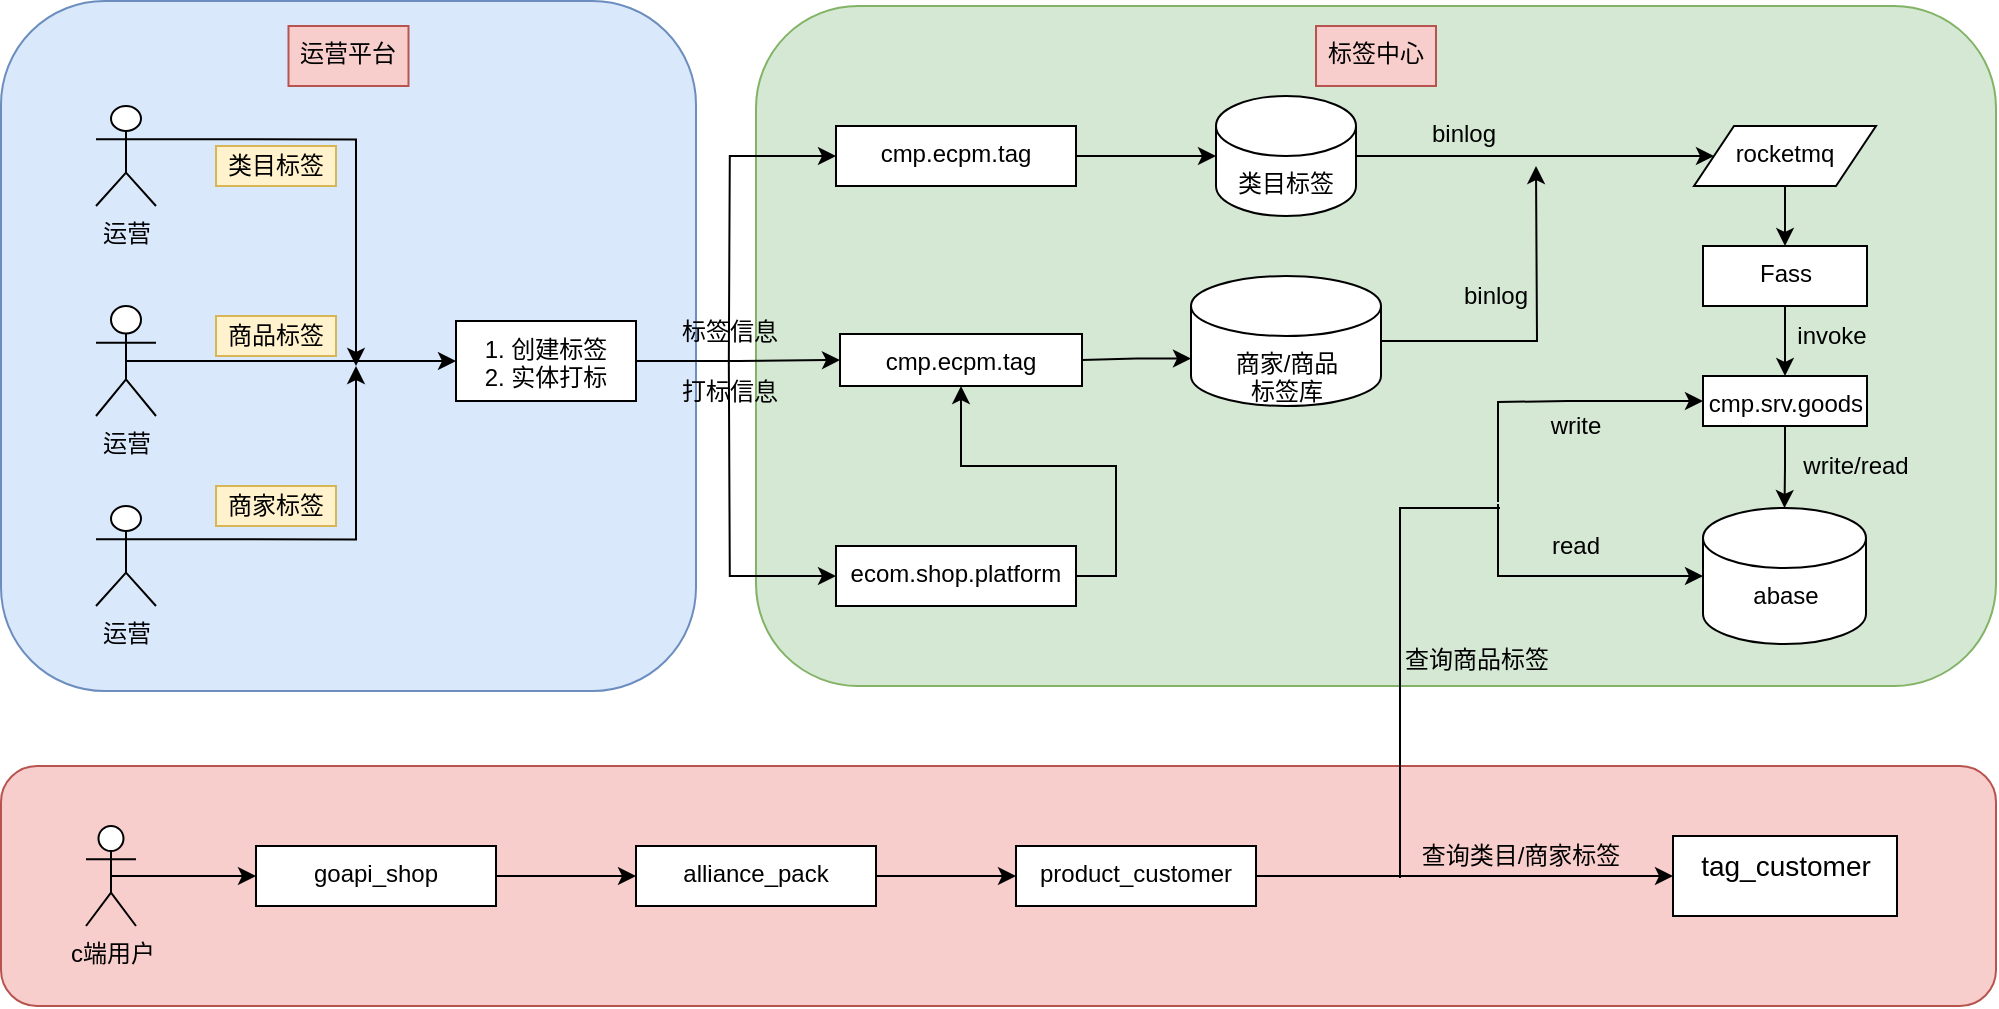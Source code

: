 <mxfile version="14.7.2" type="github">
  <diagram id="BB7XbYbS8ygQ2GhtSa3Q" name="Page-1">
    <mxGraphModel dx="1113" dy="760" grid="0" gridSize="10" guides="1" tooltips="1" connect="1" arrows="1" fold="1" page="1" pageScale="1" pageWidth="2336" pageHeight="1654" math="0" shadow="0">
      <root>
        <mxCell id="0" />
        <mxCell id="1" parent="0" />
        <mxCell id="x5FEee_XjgUS8_5zKWIf-84" value="" style="rounded=1;whiteSpace=wrap;html=1;verticalAlign=top;fillColor=#f8cecc;strokeColor=#b85450;" vertex="1" parent="1">
          <mxGeometry x="212.5" y="450" width="997.5" height="120" as="geometry" />
        </mxCell>
        <mxCell id="x5FEee_XjgUS8_5zKWIf-66" value="" style="rounded=1;whiteSpace=wrap;html=1;verticalAlign=top;fillColor=#dae8fc;strokeColor=#6c8ebf;" vertex="1" parent="1">
          <mxGeometry x="212.5" y="67.5" width="347.5" height="345" as="geometry" />
        </mxCell>
        <mxCell id="x5FEee_XjgUS8_5zKWIf-57" value="" style="rounded=1;whiteSpace=wrap;html=1;verticalAlign=top;fillColor=#d5e8d4;strokeColor=#82b366;" vertex="1" parent="1">
          <mxGeometry x="590" y="70" width="620" height="340" as="geometry" />
        </mxCell>
        <mxCell id="x5FEee_XjgUS8_5zKWIf-21" style="edgeStyle=orthogonalEdgeStyle;rounded=0;orthogonalLoop=1;jettySize=auto;html=1;exitX=1;exitY=0.333;exitDx=0;exitDy=0;exitPerimeter=0;" edge="1" parent="1" source="x5FEee_XjgUS8_5zKWIf-10">
          <mxGeometry relative="1" as="geometry">
            <mxPoint x="390" y="250" as="targetPoint" />
            <Array as="points">
              <mxPoint x="390" y="137" />
              <mxPoint x="390" y="250" />
            </Array>
          </mxGeometry>
        </mxCell>
        <mxCell id="x5FEee_XjgUS8_5zKWIf-10" value="运营" style="shape=umlActor;verticalLabelPosition=bottom;verticalAlign=top;html=1;outlineConnect=0;" vertex="1" parent="1">
          <mxGeometry x="260" y="120" width="30" height="50" as="geometry" />
        </mxCell>
        <mxCell id="x5FEee_XjgUS8_5zKWIf-20" style="edgeStyle=orthogonalEdgeStyle;rounded=0;orthogonalLoop=1;jettySize=auto;html=1;exitX=0.5;exitY=0.5;exitDx=0;exitDy=0;exitPerimeter=0;entryX=0;entryY=0.5;entryDx=0;entryDy=0;" edge="1" parent="1" source="x5FEee_XjgUS8_5zKWIf-15" target="x5FEee_XjgUS8_5zKWIf-18">
          <mxGeometry relative="1" as="geometry">
            <Array as="points">
              <mxPoint x="390" y="248" />
              <mxPoint x="390" y="248" />
            </Array>
          </mxGeometry>
        </mxCell>
        <mxCell id="x5FEee_XjgUS8_5zKWIf-15" value="运营" style="shape=umlActor;verticalLabelPosition=bottom;verticalAlign=top;html=1;outlineConnect=0;" vertex="1" parent="1">
          <mxGeometry x="260" y="220" width="30" height="55" as="geometry" />
        </mxCell>
        <mxCell id="x5FEee_XjgUS8_5zKWIf-22" style="edgeStyle=orthogonalEdgeStyle;rounded=0;orthogonalLoop=1;jettySize=auto;html=1;exitX=1;exitY=0.333;exitDx=0;exitDy=0;exitPerimeter=0;" edge="1" parent="1" source="x5FEee_XjgUS8_5zKWIf-16">
          <mxGeometry relative="1" as="geometry">
            <mxPoint x="390" y="250" as="targetPoint" />
            <Array as="points">
              <mxPoint x="390" y="337" />
              <mxPoint x="390" y="250" />
            </Array>
          </mxGeometry>
        </mxCell>
        <mxCell id="x5FEee_XjgUS8_5zKWIf-16" value="运营" style="shape=umlActor;verticalLabelPosition=bottom;verticalAlign=top;html=1;outlineConnect=0;" vertex="1" parent="1">
          <mxGeometry x="260" y="320" width="30" height="50" as="geometry" />
        </mxCell>
        <mxCell id="x5FEee_XjgUS8_5zKWIf-92" style="edgeStyle=orthogonalEdgeStyle;rounded=0;orthogonalLoop=1;jettySize=auto;html=1;exitX=1;exitY=0.5;exitDx=0;exitDy=0;entryX=0;entryY=0.5;entryDx=0;entryDy=0;startArrow=none;startFill=0;endArrow=classic;endFill=1;" edge="1" parent="1" source="x5FEee_XjgUS8_5zKWIf-18" target="x5FEee_XjgUS8_5zKWIf-32">
          <mxGeometry relative="1" as="geometry" />
        </mxCell>
        <mxCell id="x5FEee_XjgUS8_5zKWIf-18" value="1. 创建标签&lt;br&gt;2. 实体打标" style="rounded=0;whiteSpace=wrap;html=1;verticalAlign=top;" vertex="1" parent="1">
          <mxGeometry x="440" y="227.5" width="90" height="40" as="geometry" />
        </mxCell>
        <mxCell id="x5FEee_XjgUS8_5zKWIf-23" value="类目标签" style="text;html=1;strokeColor=#d6b656;fillColor=#fff2cc;align=center;verticalAlign=middle;whiteSpace=wrap;rounded=0;" vertex="1" parent="1">
          <mxGeometry x="320" y="140" width="60" height="20" as="geometry" />
        </mxCell>
        <mxCell id="x5FEee_XjgUS8_5zKWIf-24" value="商品标签" style="text;html=1;strokeColor=#d6b656;fillColor=#fff2cc;align=center;verticalAlign=middle;whiteSpace=wrap;rounded=0;" vertex="1" parent="1">
          <mxGeometry x="320" y="225" width="60" height="20" as="geometry" />
        </mxCell>
        <mxCell id="x5FEee_XjgUS8_5zKWIf-26" value="商家标签" style="text;html=1;strokeColor=#d6b656;fillColor=#fff2cc;align=center;verticalAlign=middle;whiteSpace=wrap;rounded=0;" vertex="1" parent="1">
          <mxGeometry x="320" y="310" width="60" height="20" as="geometry" />
        </mxCell>
        <mxCell id="x5FEee_XjgUS8_5zKWIf-29" value="运营平台" style="rounded=0;whiteSpace=wrap;html=1;verticalAlign=top;fillColor=#f8cecc;strokeColor=#b85450;" vertex="1" parent="1">
          <mxGeometry x="356.25" y="80" width="60" height="30" as="geometry" />
        </mxCell>
        <mxCell id="x5FEee_XjgUS8_5zKWIf-36" style="edgeStyle=orthogonalEdgeStyle;rounded=0;orthogonalLoop=1;jettySize=auto;html=1;exitX=1;exitY=0.5;exitDx=0;exitDy=0;entryX=0;entryY=0.5;entryDx=0;entryDy=0;entryPerimeter=0;" edge="1" parent="1" source="x5FEee_XjgUS8_5zKWIf-31" target="x5FEee_XjgUS8_5zKWIf-34">
          <mxGeometry relative="1" as="geometry" />
        </mxCell>
        <mxCell id="x5FEee_XjgUS8_5zKWIf-95" style="edgeStyle=orthogonalEdgeStyle;rounded=0;orthogonalLoop=1;jettySize=auto;html=1;exitX=0;exitY=0.5;exitDx=0;exitDy=0;startArrow=classic;startFill=1;endArrow=none;endFill=0;" edge="1" parent="1" source="x5FEee_XjgUS8_5zKWIf-31">
          <mxGeometry relative="1" as="geometry">
            <mxPoint x="576.412" y="248.235" as="targetPoint" />
          </mxGeometry>
        </mxCell>
        <mxCell id="x5FEee_XjgUS8_5zKWIf-31" value="cmp.ecpm.tag" style="rounded=0;whiteSpace=wrap;html=1;verticalAlign=top;" vertex="1" parent="1">
          <mxGeometry x="630" y="130" width="120" height="30" as="geometry" />
        </mxCell>
        <mxCell id="x5FEee_XjgUS8_5zKWIf-32" value="cmp.ecpm.tag" style="rounded=0;whiteSpace=wrap;html=1;verticalAlign=top;" vertex="1" parent="1">
          <mxGeometry x="632" y="234" width="121" height="26" as="geometry" />
        </mxCell>
        <mxCell id="x5FEee_XjgUS8_5zKWIf-38" style="edgeStyle=orthogonalEdgeStyle;rounded=0;orthogonalLoop=1;jettySize=auto;html=1;exitX=1;exitY=0.5;exitDx=0;exitDy=0;entryX=0.5;entryY=1;entryDx=0;entryDy=0;" edge="1" parent="1" source="x5FEee_XjgUS8_5zKWIf-33" target="x5FEee_XjgUS8_5zKWIf-32">
          <mxGeometry relative="1" as="geometry" />
        </mxCell>
        <mxCell id="x5FEee_XjgUS8_5zKWIf-96" style="edgeStyle=orthogonalEdgeStyle;rounded=0;orthogonalLoop=1;jettySize=auto;html=1;exitX=0;exitY=0.5;exitDx=0;exitDy=0;startArrow=classic;startFill=1;endArrow=none;endFill=0;" edge="1" parent="1" source="x5FEee_XjgUS8_5zKWIf-33">
          <mxGeometry relative="1" as="geometry">
            <mxPoint x="576.412" y="247.059" as="targetPoint" />
          </mxGeometry>
        </mxCell>
        <mxCell id="x5FEee_XjgUS8_5zKWIf-33" value="ecom.shop.platform" style="rounded=0;whiteSpace=wrap;html=1;verticalAlign=top;" vertex="1" parent="1">
          <mxGeometry x="630" y="340" width="120" height="30" as="geometry" />
        </mxCell>
        <mxCell id="x5FEee_XjgUS8_5zKWIf-43" style="edgeStyle=orthogonalEdgeStyle;rounded=0;orthogonalLoop=1;jettySize=auto;html=1;exitX=1;exitY=0.5;exitDx=0;exitDy=0;exitPerimeter=0;" edge="1" parent="1" source="x5FEee_XjgUS8_5zKWIf-34" target="x5FEee_XjgUS8_5zKWIf-39">
          <mxGeometry relative="1" as="geometry" />
        </mxCell>
        <mxCell id="x5FEee_XjgUS8_5zKWIf-34" value="类目标签" style="shape=cylinder3;whiteSpace=wrap;html=1;boundedLbl=1;backgroundOutline=1;size=15;verticalAlign=top;" vertex="1" parent="1">
          <mxGeometry x="820" y="115" width="70" height="60" as="geometry" />
        </mxCell>
        <mxCell id="x5FEee_XjgUS8_5zKWIf-48" style="edgeStyle=orthogonalEdgeStyle;rounded=0;orthogonalLoop=1;jettySize=auto;html=1;exitX=1;exitY=0.5;exitDx=0;exitDy=0;exitPerimeter=0;endArrow=classic;endFill=1;" edge="1" parent="1" source="x5FEee_XjgUS8_5zKWIf-35">
          <mxGeometry relative="1" as="geometry">
            <mxPoint x="980" y="150" as="targetPoint" />
          </mxGeometry>
        </mxCell>
        <mxCell id="x5FEee_XjgUS8_5zKWIf-114" style="edgeStyle=orthogonalEdgeStyle;rounded=0;orthogonalLoop=1;jettySize=auto;html=1;exitX=0;exitY=0;exitDx=0;exitDy=41.25;exitPerimeter=0;entryX=1;entryY=0.5;entryDx=0;entryDy=0;startArrow=classic;startFill=1;endArrow=none;endFill=0;" edge="1" parent="1" source="x5FEee_XjgUS8_5zKWIf-35" target="x5FEee_XjgUS8_5zKWIf-32">
          <mxGeometry relative="1" as="geometry" />
        </mxCell>
        <mxCell id="x5FEee_XjgUS8_5zKWIf-35" value="商家/商品&lt;br&gt;标签库" style="shape=cylinder3;whiteSpace=wrap;html=1;boundedLbl=1;backgroundOutline=1;size=15;verticalAlign=top;" vertex="1" parent="1">
          <mxGeometry x="807.5" y="205" width="95" height="65" as="geometry" />
        </mxCell>
        <mxCell id="x5FEee_XjgUS8_5zKWIf-52" style="edgeStyle=orthogonalEdgeStyle;rounded=0;orthogonalLoop=1;jettySize=auto;html=1;exitX=0.5;exitY=1;exitDx=0;exitDy=0;entryX=0.5;entryY=0;entryDx=0;entryDy=0;endArrow=classic;endFill=1;" edge="1" parent="1" source="x5FEee_XjgUS8_5zKWIf-39" target="x5FEee_XjgUS8_5zKWIf-40">
          <mxGeometry relative="1" as="geometry" />
        </mxCell>
        <mxCell id="x5FEee_XjgUS8_5zKWIf-39" value="rocketmq" style="shape=parallelogram;perimeter=parallelogramPerimeter;whiteSpace=wrap;html=1;fixedSize=1;verticalAlign=top;" vertex="1" parent="1">
          <mxGeometry x="1059" y="130" width="91" height="30" as="geometry" />
        </mxCell>
        <mxCell id="x5FEee_XjgUS8_5zKWIf-53" style="edgeStyle=orthogonalEdgeStyle;rounded=0;orthogonalLoop=1;jettySize=auto;html=1;exitX=0.5;exitY=1;exitDx=0;exitDy=0;entryX=0.5;entryY=0;entryDx=0;entryDy=0;endArrow=classic;endFill=1;" edge="1" parent="1" source="x5FEee_XjgUS8_5zKWIf-40" target="x5FEee_XjgUS8_5zKWIf-41">
          <mxGeometry relative="1" as="geometry" />
        </mxCell>
        <mxCell id="x5FEee_XjgUS8_5zKWIf-40" value="Fass" style="rounded=0;whiteSpace=wrap;html=1;verticalAlign=top;" vertex="1" parent="1">
          <mxGeometry x="1063.5" y="190" width="82" height="30" as="geometry" />
        </mxCell>
        <mxCell id="x5FEee_XjgUS8_5zKWIf-55" style="edgeStyle=orthogonalEdgeStyle;rounded=0;orthogonalLoop=1;jettySize=auto;html=1;exitX=0.5;exitY=1;exitDx=0;exitDy=0;entryX=0.5;entryY=0;entryDx=0;entryDy=0;entryPerimeter=0;endArrow=classic;endFill=1;" edge="1" parent="1" source="x5FEee_XjgUS8_5zKWIf-41" target="x5FEee_XjgUS8_5zKWIf-42">
          <mxGeometry relative="1" as="geometry" />
        </mxCell>
        <mxCell id="x5FEee_XjgUS8_5zKWIf-101" style="edgeStyle=orthogonalEdgeStyle;rounded=0;orthogonalLoop=1;jettySize=auto;html=1;startArrow=none;startFill=0;endArrow=none;endFill=0;" edge="1" parent="1">
          <mxGeometry relative="1" as="geometry">
            <mxPoint x="962" y="321" as="sourcePoint" />
            <mxPoint x="912" y="506" as="targetPoint" />
            <Array as="points">
              <mxPoint x="912" y="321" />
            </Array>
          </mxGeometry>
        </mxCell>
        <mxCell id="x5FEee_XjgUS8_5zKWIf-105" style="edgeStyle=orthogonalEdgeStyle;rounded=0;orthogonalLoop=1;jettySize=auto;html=1;exitX=0;exitY=0.5;exitDx=0;exitDy=0;startArrow=classic;startFill=1;endArrow=none;endFill=0;" edge="1" parent="1" source="x5FEee_XjgUS8_5zKWIf-41">
          <mxGeometry relative="1" as="geometry">
            <mxPoint x="961" y="318" as="targetPoint" />
            <Array as="points">
              <mxPoint x="996" y="268" />
              <mxPoint x="996" y="268" />
            </Array>
          </mxGeometry>
        </mxCell>
        <mxCell id="x5FEee_XjgUS8_5zKWIf-41" value="cmp.srv.goods" style="rounded=0;whiteSpace=wrap;html=1;verticalAlign=top;" vertex="1" parent="1">
          <mxGeometry x="1063.5" y="255" width="82" height="25" as="geometry" />
        </mxCell>
        <mxCell id="x5FEee_XjgUS8_5zKWIf-106" style="edgeStyle=orthogonalEdgeStyle;rounded=0;orthogonalLoop=1;jettySize=auto;html=1;exitX=0;exitY=0.5;exitDx=0;exitDy=0;exitPerimeter=0;startArrow=classic;startFill=1;endArrow=none;endFill=0;" edge="1" parent="1" source="x5FEee_XjgUS8_5zKWIf-42">
          <mxGeometry relative="1" as="geometry">
            <mxPoint x="961" y="319" as="targetPoint" />
            <Array as="points">
              <mxPoint x="985" y="355" />
              <mxPoint x="985" y="355" />
            </Array>
          </mxGeometry>
        </mxCell>
        <mxCell id="x5FEee_XjgUS8_5zKWIf-42" value="abase" style="shape=cylinder3;whiteSpace=wrap;html=1;boundedLbl=1;backgroundOutline=1;size=15;verticalAlign=top;" vertex="1" parent="1">
          <mxGeometry x="1063.5" y="321" width="81.5" height="68" as="geometry" />
        </mxCell>
        <mxCell id="x5FEee_XjgUS8_5zKWIf-49" value="binlog" style="text;html=1;strokeColor=none;fillColor=none;align=center;verticalAlign=middle;whiteSpace=wrap;rounded=0;" vertex="1" parent="1">
          <mxGeometry x="924" y="124" width="40" height="20" as="geometry" />
        </mxCell>
        <mxCell id="x5FEee_XjgUS8_5zKWIf-50" value="binlog" style="text;html=1;strokeColor=none;fillColor=none;align=center;verticalAlign=middle;whiteSpace=wrap;rounded=0;" vertex="1" parent="1">
          <mxGeometry x="940" y="205" width="40" height="20" as="geometry" />
        </mxCell>
        <mxCell id="x5FEee_XjgUS8_5zKWIf-54" value="invoke" style="text;html=1;align=center;verticalAlign=middle;whiteSpace=wrap;rounded=0;" vertex="1" parent="1">
          <mxGeometry x="1108" y="225" width="40" height="20" as="geometry" />
        </mxCell>
        <mxCell id="x5FEee_XjgUS8_5zKWIf-56" value="write/read" style="text;html=1;strokeColor=none;fillColor=none;align=center;verticalAlign=middle;whiteSpace=wrap;rounded=0;" vertex="1" parent="1">
          <mxGeometry x="1120" y="290" width="40" height="20" as="geometry" />
        </mxCell>
        <mxCell id="x5FEee_XjgUS8_5zKWIf-61" value="标签中心" style="rounded=0;whiteSpace=wrap;html=1;verticalAlign=top;fillColor=#f8cecc;strokeColor=#b85450;" vertex="1" parent="1">
          <mxGeometry x="870" y="80" width="60" height="30" as="geometry" />
        </mxCell>
        <mxCell id="x5FEee_XjgUS8_5zKWIf-80" style="edgeStyle=orthogonalEdgeStyle;rounded=0;orthogonalLoop=1;jettySize=auto;html=1;exitX=0.5;exitY=0.5;exitDx=0;exitDy=0;exitPerimeter=0;entryX=0;entryY=0.5;entryDx=0;entryDy=0;endArrow=classic;endFill=1;" edge="1" parent="1" source="x5FEee_XjgUS8_5zKWIf-71" target="x5FEee_XjgUS8_5zKWIf-73">
          <mxGeometry relative="1" as="geometry" />
        </mxCell>
        <mxCell id="x5FEee_XjgUS8_5zKWIf-71" value="c端用户" style="shape=umlActor;verticalLabelPosition=bottom;verticalAlign=top;html=1;outlineConnect=0;" vertex="1" parent="1">
          <mxGeometry x="255" y="480" width="25" height="50" as="geometry" />
        </mxCell>
        <mxCell id="x5FEee_XjgUS8_5zKWIf-81" style="edgeStyle=orthogonalEdgeStyle;rounded=0;orthogonalLoop=1;jettySize=auto;html=1;exitX=1;exitY=0.5;exitDx=0;exitDy=0;entryX=0;entryY=0.5;entryDx=0;entryDy=0;endArrow=classic;endFill=1;" edge="1" parent="1" source="x5FEee_XjgUS8_5zKWIf-73" target="x5FEee_XjgUS8_5zKWIf-74">
          <mxGeometry relative="1" as="geometry" />
        </mxCell>
        <mxCell id="x5FEee_XjgUS8_5zKWIf-73" value="goapi_shop" style="rounded=0;whiteSpace=wrap;html=1;verticalAlign=top;" vertex="1" parent="1">
          <mxGeometry x="340" y="490" width="120" height="30" as="geometry" />
        </mxCell>
        <mxCell id="x5FEee_XjgUS8_5zKWIf-82" style="edgeStyle=orthogonalEdgeStyle;rounded=0;orthogonalLoop=1;jettySize=auto;html=1;exitX=1;exitY=0.5;exitDx=0;exitDy=0;entryX=0;entryY=0.5;entryDx=0;entryDy=0;endArrow=classic;endFill=1;" edge="1" parent="1" source="x5FEee_XjgUS8_5zKWIf-74" target="x5FEee_XjgUS8_5zKWIf-75">
          <mxGeometry relative="1" as="geometry" />
        </mxCell>
        <mxCell id="x5FEee_XjgUS8_5zKWIf-74" value="alliance_pack" style="rounded=0;whiteSpace=wrap;html=1;verticalAlign=top;" vertex="1" parent="1">
          <mxGeometry x="530" y="490" width="120" height="30" as="geometry" />
        </mxCell>
        <mxCell id="x5FEee_XjgUS8_5zKWIf-83" style="edgeStyle=orthogonalEdgeStyle;rounded=0;orthogonalLoop=1;jettySize=auto;html=1;exitX=1;exitY=0.5;exitDx=0;exitDy=0;endArrow=classic;endFill=1;" edge="1" parent="1" source="x5FEee_XjgUS8_5zKWIf-75" target="x5FEee_XjgUS8_5zKWIf-76">
          <mxGeometry relative="1" as="geometry" />
        </mxCell>
        <mxCell id="x5FEee_XjgUS8_5zKWIf-75" value="product_customer" style="rounded=0;whiteSpace=wrap;html=1;verticalAlign=top;" vertex="1" parent="1">
          <mxGeometry x="720" y="490" width="120" height="30" as="geometry" />
        </mxCell>
        <mxCell id="x5FEee_XjgUS8_5zKWIf-76" value="&lt;font style=&quot;font-size: 14px&quot;&gt;tag_customer&lt;/font&gt;" style="rounded=0;whiteSpace=wrap;html=1;verticalAlign=top;align=center;" vertex="1" parent="1">
          <mxGeometry x="1048.5" y="485" width="112" height="40" as="geometry" />
        </mxCell>
        <mxCell id="x5FEee_XjgUS8_5zKWIf-97" value="标签信息" style="text;html=1;strokeColor=none;fillColor=none;align=center;verticalAlign=middle;whiteSpace=wrap;rounded=0;" vertex="1" parent="1">
          <mxGeometry x="549" y="223" width="56" height="20" as="geometry" />
        </mxCell>
        <mxCell id="x5FEee_XjgUS8_5zKWIf-98" value="打标信息" style="text;html=1;strokeColor=none;fillColor=none;align=center;verticalAlign=middle;whiteSpace=wrap;rounded=0;" vertex="1" parent="1">
          <mxGeometry x="549" y="253" width="56" height="20" as="geometry" />
        </mxCell>
        <mxCell id="x5FEee_XjgUS8_5zKWIf-107" value="write" style="text;html=1;strokeColor=none;fillColor=none;align=center;verticalAlign=middle;whiteSpace=wrap;rounded=0;" vertex="1" parent="1">
          <mxGeometry x="980" y="270" width="40" height="20" as="geometry" />
        </mxCell>
        <mxCell id="x5FEee_XjgUS8_5zKWIf-109" value="read" style="text;html=1;strokeColor=none;fillColor=none;align=center;verticalAlign=middle;whiteSpace=wrap;rounded=0;" vertex="1" parent="1">
          <mxGeometry x="980" y="330" width="40" height="20" as="geometry" />
        </mxCell>
        <mxCell id="x5FEee_XjgUS8_5zKWIf-110" value="查询商品标签" style="text;html=1;strokeColor=none;fillColor=none;align=center;verticalAlign=middle;whiteSpace=wrap;rounded=0;" vertex="1" parent="1">
          <mxGeometry x="894" y="387" width="113" height="20" as="geometry" />
        </mxCell>
        <mxCell id="x5FEee_XjgUS8_5zKWIf-112" value="查询类目/商家标签" style="text;html=1;strokeColor=none;fillColor=none;align=center;verticalAlign=middle;whiteSpace=wrap;rounded=0;" vertex="1" parent="1">
          <mxGeometry x="916" y="485" width="113" height="20" as="geometry" />
        </mxCell>
      </root>
    </mxGraphModel>
  </diagram>
</mxfile>

